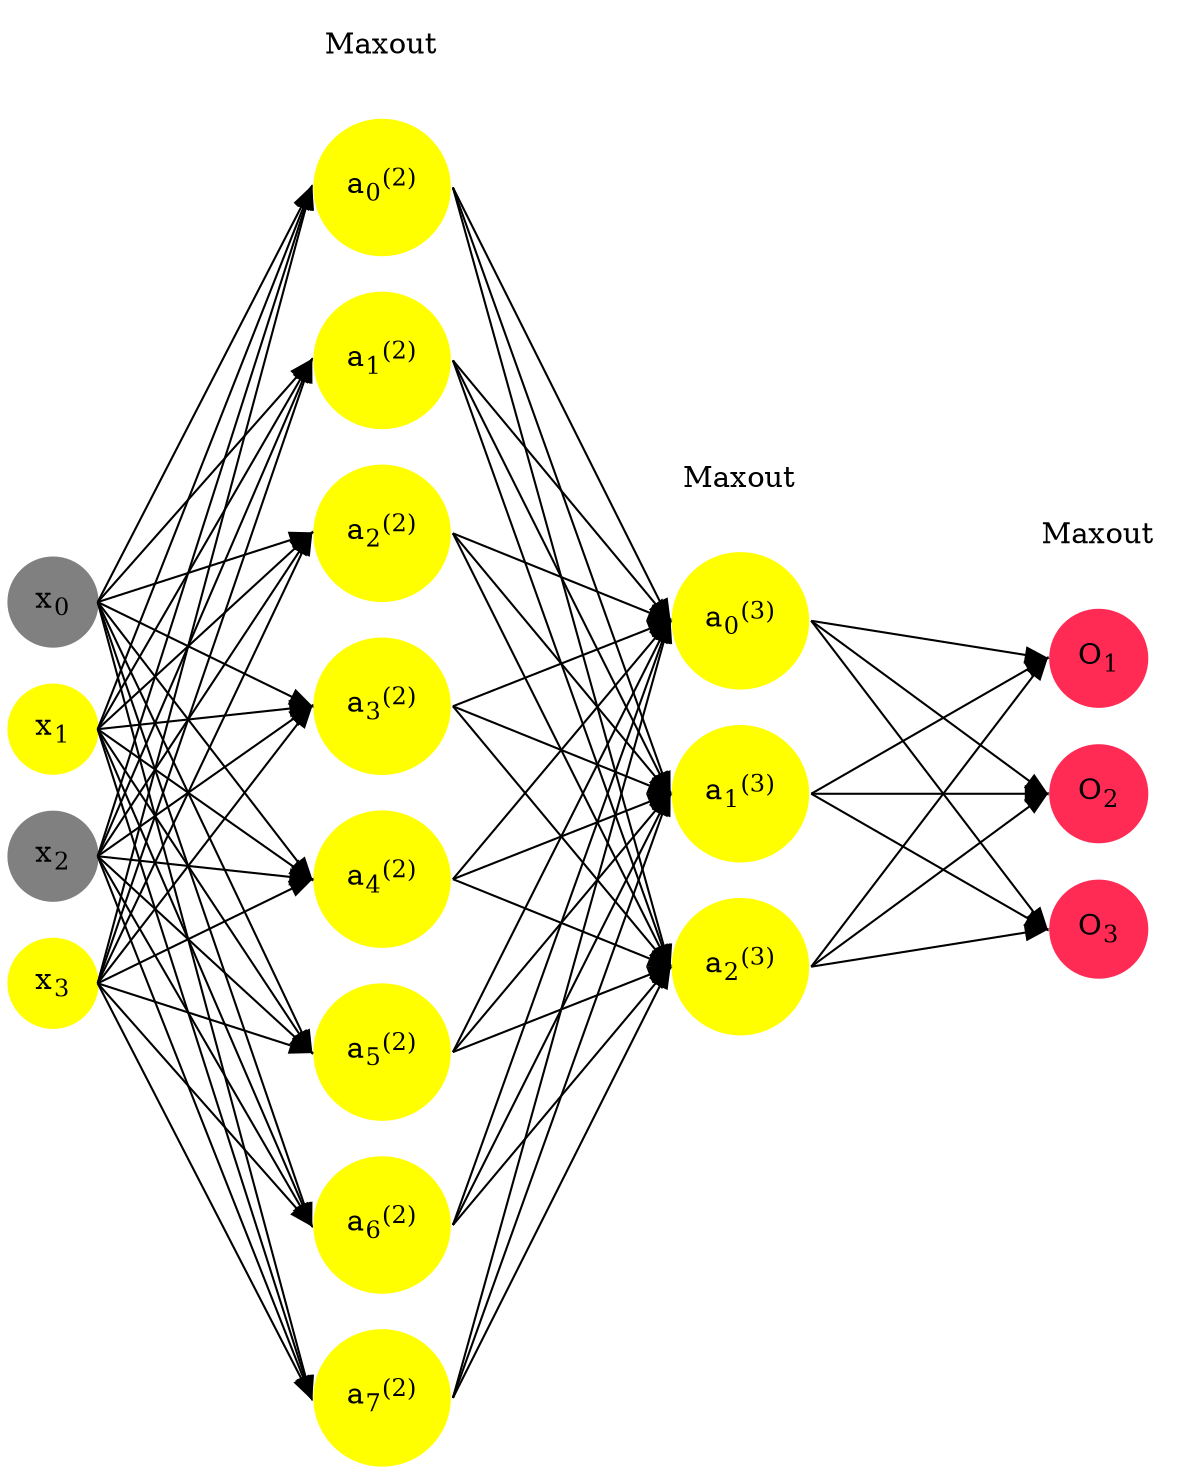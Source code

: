digraph G {
	rankdir = LR;
	splines=false;
	edge[style=invis];
	ranksep= 1.4;
	{
	node [shape=circle, color="0.1667, 0.0, 0.5", style=filled, fillcolor="0.1667, 0.0, 0.5"];
	x0 [label=<x<sub>0</sub>>];
	}
	{
	node [shape=circle, color="0.1667, 1.0, 1.0", style=filled, fillcolor="0.1667, 1.0, 1.0"];
	x1 [label=<x<sub>1</sub>>];
	}
	{
	node [shape=circle, color="0.1667, 0.0, 0.5", style=filled, fillcolor="0.1667, 0.0, 0.5"];
	x2 [label=<x<sub>2</sub>>];
	}
	{
	node [shape=circle, color="0.1667, 1.0, 1.0", style=filled, fillcolor="0.1667, 1.0, 1.0"];
	x3 [label=<x<sub>3</sub>>];
	}
	{
	node [shape=circle, color="0.1667, 1.993590, 1.496795", style=filled, fillcolor="0.1667, 1.993590, 1.496795"];
	a02 [label=<a<sub>0</sub><sup>(2)</sup>>];
	}
	{
	node [shape=circle, color="0.1667, 1.884206, 1.442103", style=filled, fillcolor="0.1667, 1.884206, 1.442103"];
	a12 [label=<a<sub>1</sub><sup>(2)</sup>>];
	}
	{
	node [shape=circle, color="0.1667, 1.884206, 1.442103", style=filled, fillcolor="0.1667, 1.884206, 1.442103"];
	a22 [label=<a<sub>2</sub><sup>(2)</sup>>];
	}
	{
	node [shape=circle, color="0.1667, 1.884206, 1.442103", style=filled, fillcolor="0.1667, 1.884206, 1.442103"];
	a32 [label=<a<sub>3</sub><sup>(2)</sup>>];
	}
	{
	node [shape=circle, color="0.1667, 2.384428, 1.692214", style=filled, fillcolor="0.1667, 2.384428, 1.692214"];
	a42 [label=<a<sub>4</sub><sup>(2)</sup>>];
	}
	{
	node [shape=circle, color="0.1667, 2.384428, 1.692214", style=filled, fillcolor="0.1667, 2.384428, 1.692214"];
	a52 [label=<a<sub>5</sub><sup>(2)</sup>>];
	}
	{
	node [shape=circle, color="0.1667, 2.384428, 1.692214", style=filled, fillcolor="0.1667, 2.384428, 1.692214"];
	a62 [label=<a<sub>6</sub><sup>(2)</sup>>];
	}
	{
	node [shape=circle, color="0.1667, 2.384428, 1.692214", style=filled, fillcolor="0.1667, 2.384428, 1.692214"];
	a72 [label=<a<sub>7</sub><sup>(2)</sup>>];
	}
	{
	node [shape=circle, color="0.1667, 4.991061, 2.995531", style=filled, fillcolor="0.1667, 4.991061, 2.995531"];
	a03 [label=<a<sub>0</sub><sup>(3)</sup>>];
	}
	{
	node [shape=circle, color="0.1667, 4.991061, 2.995531", style=filled, fillcolor="0.1667, 4.991061, 2.995531"];
	a13 [label=<a<sub>1</sub><sup>(3)</sup>>];
	}
	{
	node [shape=circle, color="0.1667, 4.991061, 2.995531", style=filled, fillcolor="0.1667, 4.991061, 2.995531"];
	a23 [label=<a<sub>2</sub><sup>(3)</sup>>];
	}
	{
	node [shape=circle, color="0.9667, 0.83, 1.0", style=filled, fillcolor="0.9667, 0.83, 1.0"];
	O1 [label=<O<sub>1</sub>>];
	}
	{
	node [shape=circle, color="0.9667, 0.83, 1.0", style=filled, fillcolor="0.9667, 0.83, 1.0"];
	O2 [label=<O<sub>2</sub>>];
	}
	{
	node [shape=circle, color="0.9667, 0.83, 1.0", style=filled, fillcolor="0.9667, 0.83, 1.0"];
	O3 [label=<O<sub>3</sub>>];
	}
	{
	rank=same;
	x0->x1->x2->x3;
	}
	{
	rank=same;
	a02->a12->a22->a32->a42->a52->a62->a72;
	}
	{
	rank=same;
	a03->a13->a23;
	}
	{
	rank=same;
	O1->O2->O3;
	}
	l1 [shape=plaintext,label="Maxout"];
	l1->a02;
	{rank=same; l1;a02};
	l2 [shape=plaintext,label="Maxout"];
	l2->a03;
	{rank=same; l2;a03};
	l3 [shape=plaintext,label="Maxout"];
	l3->O1;
	{rank=same; l3;O1};
edge[style=solid, tailport=e, headport=w];
	{x0;x1;x2;x3} -> {a02;a12;a22;a32;a42;a52;a62;a72};
	{a02;a12;a22;a32;a42;a52;a62;a72} -> {a03;a13;a23};
	{a03;a13;a23} -> {O1,O2,O3};
}